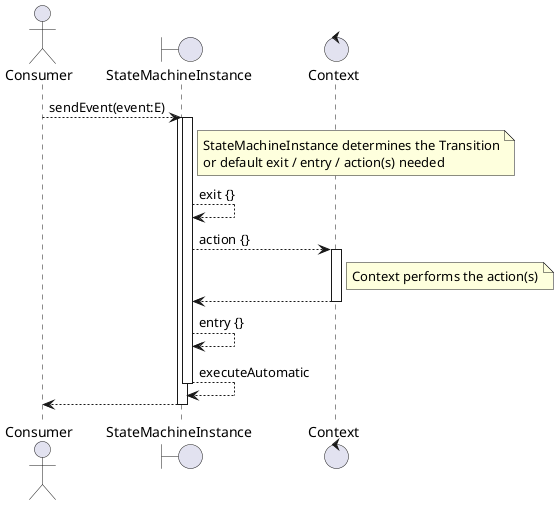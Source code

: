 @startuml

actor Consumer
boundary StateMachineInstance
control Context

Consumer ----> StateMachineInstance : sendEvent(event:E)

    activate StateMachineInstance
    note right of StateMachineInstance
        StateMachineInstance determines the Transition
        or default exit / entry / action(s) needed
    end note
    activate StateMachineInstance
    StateMachineInstance ----> StateMachineInstance : exit {}
    StateMachineInstance ----> Context : action {}
    activate Context
    note right of Context
        Context performs the action(s)
    end note
    Context ---->  StateMachineInstance
    deactivate Context
    StateMachineInstance ----> StateMachineInstance : entry {}
    StateMachineInstance ----> StateMachineInstance : executeAutomatic
    deactivate StateMachineInstance
    return

@enduml
